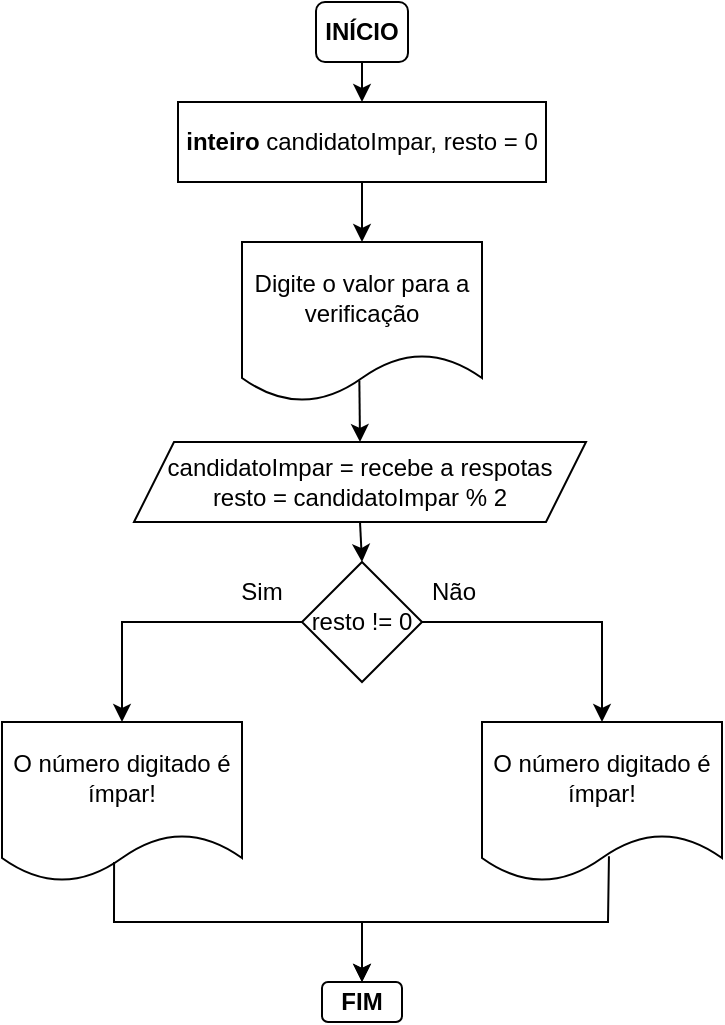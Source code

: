 <mxfile version="17.2.4" type="device"><diagram id="AShRuDKvXUpA72YWP4Kr" name="Page-1"><mxGraphModel dx="2367" dy="1270" grid="1" gridSize="10" guides="1" tooltips="1" connect="1" arrows="1" fold="1" page="1" pageScale="1" pageWidth="827" pageHeight="1169" math="0" shadow="0"><root><mxCell id="0"/><mxCell id="1" parent="0"/><mxCell id="BXyJfayDT3r1rnAzf_f8-1" value="&lt;b&gt;INÍCIO&lt;/b&gt;" style="rounded=1;whiteSpace=wrap;html=1;" vertex="1" parent="1"><mxGeometry x="391" y="40" width="46" height="30" as="geometry"/></mxCell><mxCell id="BXyJfayDT3r1rnAzf_f8-3" value="&lt;b&gt;inteiro &lt;/b&gt;candidatoImpar, resto = 0" style="rounded=0;whiteSpace=wrap;html=1;" vertex="1" parent="1"><mxGeometry x="322" y="90" width="184" height="40" as="geometry"/></mxCell><mxCell id="BXyJfayDT3r1rnAzf_f8-4" value="Digite o valor para a verificação" style="shape=document;whiteSpace=wrap;html=1;boundedLbl=1;" vertex="1" parent="1"><mxGeometry x="354" y="160" width="120" height="80" as="geometry"/></mxCell><mxCell id="BXyJfayDT3r1rnAzf_f8-5" value="&lt;div&gt;candidatoImpar = recebe a respotas&lt;/div&gt;&lt;div&gt;resto = candidatoImpar % 2&lt;br&gt; &lt;/div&gt;" style="shape=parallelogram;perimeter=parallelogramPerimeter;whiteSpace=wrap;html=1;fixedSize=1;" vertex="1" parent="1"><mxGeometry x="300" y="260" width="226" height="40" as="geometry"/></mxCell><mxCell id="BXyJfayDT3r1rnAzf_f8-6" value="resto != 0" style="rhombus;whiteSpace=wrap;html=1;" vertex="1" parent="1"><mxGeometry x="384" y="320" width="60" height="60" as="geometry"/></mxCell><mxCell id="BXyJfayDT3r1rnAzf_f8-8" value="O número digitado é ímpar!" style="shape=document;whiteSpace=wrap;html=1;boundedLbl=1;" vertex="1" parent="1"><mxGeometry x="234" y="400" width="120" height="80" as="geometry"/></mxCell><mxCell id="BXyJfayDT3r1rnAzf_f8-9" value="O número digitado é ímpar!" style="shape=document;whiteSpace=wrap;html=1;boundedLbl=1;" vertex="1" parent="1"><mxGeometry x="474" y="400" width="120" height="80" as="geometry"/></mxCell><mxCell id="BXyJfayDT3r1rnAzf_f8-10" value="&lt;b&gt;FIM&lt;/b&gt;" style="rounded=1;whiteSpace=wrap;html=1;" vertex="1" parent="1"><mxGeometry x="394" y="530" width="40" height="20" as="geometry"/></mxCell><mxCell id="BXyJfayDT3r1rnAzf_f8-11" value="" style="endArrow=classic;html=1;rounded=0;exitX=0.5;exitY=1;exitDx=0;exitDy=0;entryX=0.5;entryY=0;entryDx=0;entryDy=0;" edge="1" parent="1" source="BXyJfayDT3r1rnAzf_f8-1" target="BXyJfayDT3r1rnAzf_f8-3"><mxGeometry width="50" height="50" relative="1" as="geometry"><mxPoint x="200" y="240" as="sourcePoint"/><mxPoint x="250" y="190" as="targetPoint"/></mxGeometry></mxCell><mxCell id="BXyJfayDT3r1rnAzf_f8-12" value="" style="endArrow=classic;html=1;rounded=0;exitX=0.5;exitY=1;exitDx=0;exitDy=0;entryX=0.5;entryY=0;entryDx=0;entryDy=0;" edge="1" parent="1" source="BXyJfayDT3r1rnAzf_f8-3" target="BXyJfayDT3r1rnAzf_f8-4"><mxGeometry width="50" height="50" relative="1" as="geometry"><mxPoint x="270" y="240" as="sourcePoint"/><mxPoint x="250" y="190" as="targetPoint"/></mxGeometry></mxCell><mxCell id="BXyJfayDT3r1rnAzf_f8-13" value="" style="endArrow=classic;html=1;rounded=0;exitX=0.489;exitY=0.865;exitDx=0;exitDy=0;exitPerimeter=0;entryX=0.5;entryY=0;entryDx=0;entryDy=0;" edge="1" parent="1" source="BXyJfayDT3r1rnAzf_f8-4" target="BXyJfayDT3r1rnAzf_f8-5"><mxGeometry width="50" height="50" relative="1" as="geometry"><mxPoint x="320" y="250" as="sourcePoint"/><mxPoint x="250" y="190" as="targetPoint"/></mxGeometry></mxCell><mxCell id="BXyJfayDT3r1rnAzf_f8-14" value="" style="endArrow=classic;html=1;rounded=0;exitX=0.5;exitY=1;exitDx=0;exitDy=0;entryX=0.5;entryY=0;entryDx=0;entryDy=0;" edge="1" parent="1" source="BXyJfayDT3r1rnAzf_f8-5" target="BXyJfayDT3r1rnAzf_f8-6"><mxGeometry width="50" height="50" relative="1" as="geometry"><mxPoint x="200" y="240" as="sourcePoint"/><mxPoint x="250" y="190" as="targetPoint"/></mxGeometry></mxCell><mxCell id="BXyJfayDT3r1rnAzf_f8-15" value="" style="endArrow=classic;html=1;rounded=0;exitX=0;exitY=0.5;exitDx=0;exitDy=0;entryX=0.5;entryY=0;entryDx=0;entryDy=0;" edge="1" parent="1" source="BXyJfayDT3r1rnAzf_f8-6" target="BXyJfayDT3r1rnAzf_f8-8"><mxGeometry width="50" height="50" relative="1" as="geometry"><mxPoint x="200" y="240" as="sourcePoint"/><mxPoint x="250" y="190" as="targetPoint"/><Array as="points"><mxPoint x="294" y="350"/></Array></mxGeometry></mxCell><mxCell id="BXyJfayDT3r1rnAzf_f8-16" value="" style="endArrow=classic;html=1;rounded=0;exitX=1;exitY=0.5;exitDx=0;exitDy=0;entryX=0.5;entryY=0;entryDx=0;entryDy=0;" edge="1" parent="1" source="BXyJfayDT3r1rnAzf_f8-6" target="BXyJfayDT3r1rnAzf_f8-9"><mxGeometry width="50" height="50" relative="1" as="geometry"><mxPoint x="620" y="340" as="sourcePoint"/><mxPoint x="670" y="290" as="targetPoint"/><Array as="points"><mxPoint x="534" y="350"/></Array></mxGeometry></mxCell><mxCell id="BXyJfayDT3r1rnAzf_f8-17" value="Sim" style="text;html=1;strokeColor=none;fillColor=none;align=center;verticalAlign=middle;whiteSpace=wrap;rounded=0;" vertex="1" parent="1"><mxGeometry x="334" y="320" width="60" height="30" as="geometry"/></mxCell><mxCell id="BXyJfayDT3r1rnAzf_f8-18" value="Não" style="text;html=1;strokeColor=none;fillColor=none;align=center;verticalAlign=middle;whiteSpace=wrap;rounded=0;" vertex="1" parent="1"><mxGeometry x="430" y="320" width="60" height="30" as="geometry"/></mxCell><mxCell id="BXyJfayDT3r1rnAzf_f8-19" value="" style="endArrow=classic;html=1;rounded=0;exitX=0.467;exitY=0.875;exitDx=0;exitDy=0;exitPerimeter=0;entryX=0.5;entryY=0;entryDx=0;entryDy=0;" edge="1" parent="1" source="BXyJfayDT3r1rnAzf_f8-8" target="BXyJfayDT3r1rnAzf_f8-10"><mxGeometry width="50" height="50" relative="1" as="geometry"><mxPoint x="200" y="390" as="sourcePoint"/><mxPoint x="250" y="340" as="targetPoint"/><Array as="points"><mxPoint x="290" y="500"/><mxPoint x="414" y="500"/></Array></mxGeometry></mxCell><mxCell id="BXyJfayDT3r1rnAzf_f8-20" value="" style="endArrow=classic;html=1;rounded=0;exitX=0.529;exitY=0.839;exitDx=0;exitDy=0;exitPerimeter=0;" edge="1" parent="1" source="BXyJfayDT3r1rnAzf_f8-9"><mxGeometry width="50" height="50" relative="1" as="geometry"><mxPoint x="200" y="390" as="sourcePoint"/><mxPoint x="414" y="530" as="targetPoint"/><Array as="points"><mxPoint x="537" y="500"/><mxPoint x="414" y="500"/></Array></mxGeometry></mxCell></root></mxGraphModel></diagram></mxfile>